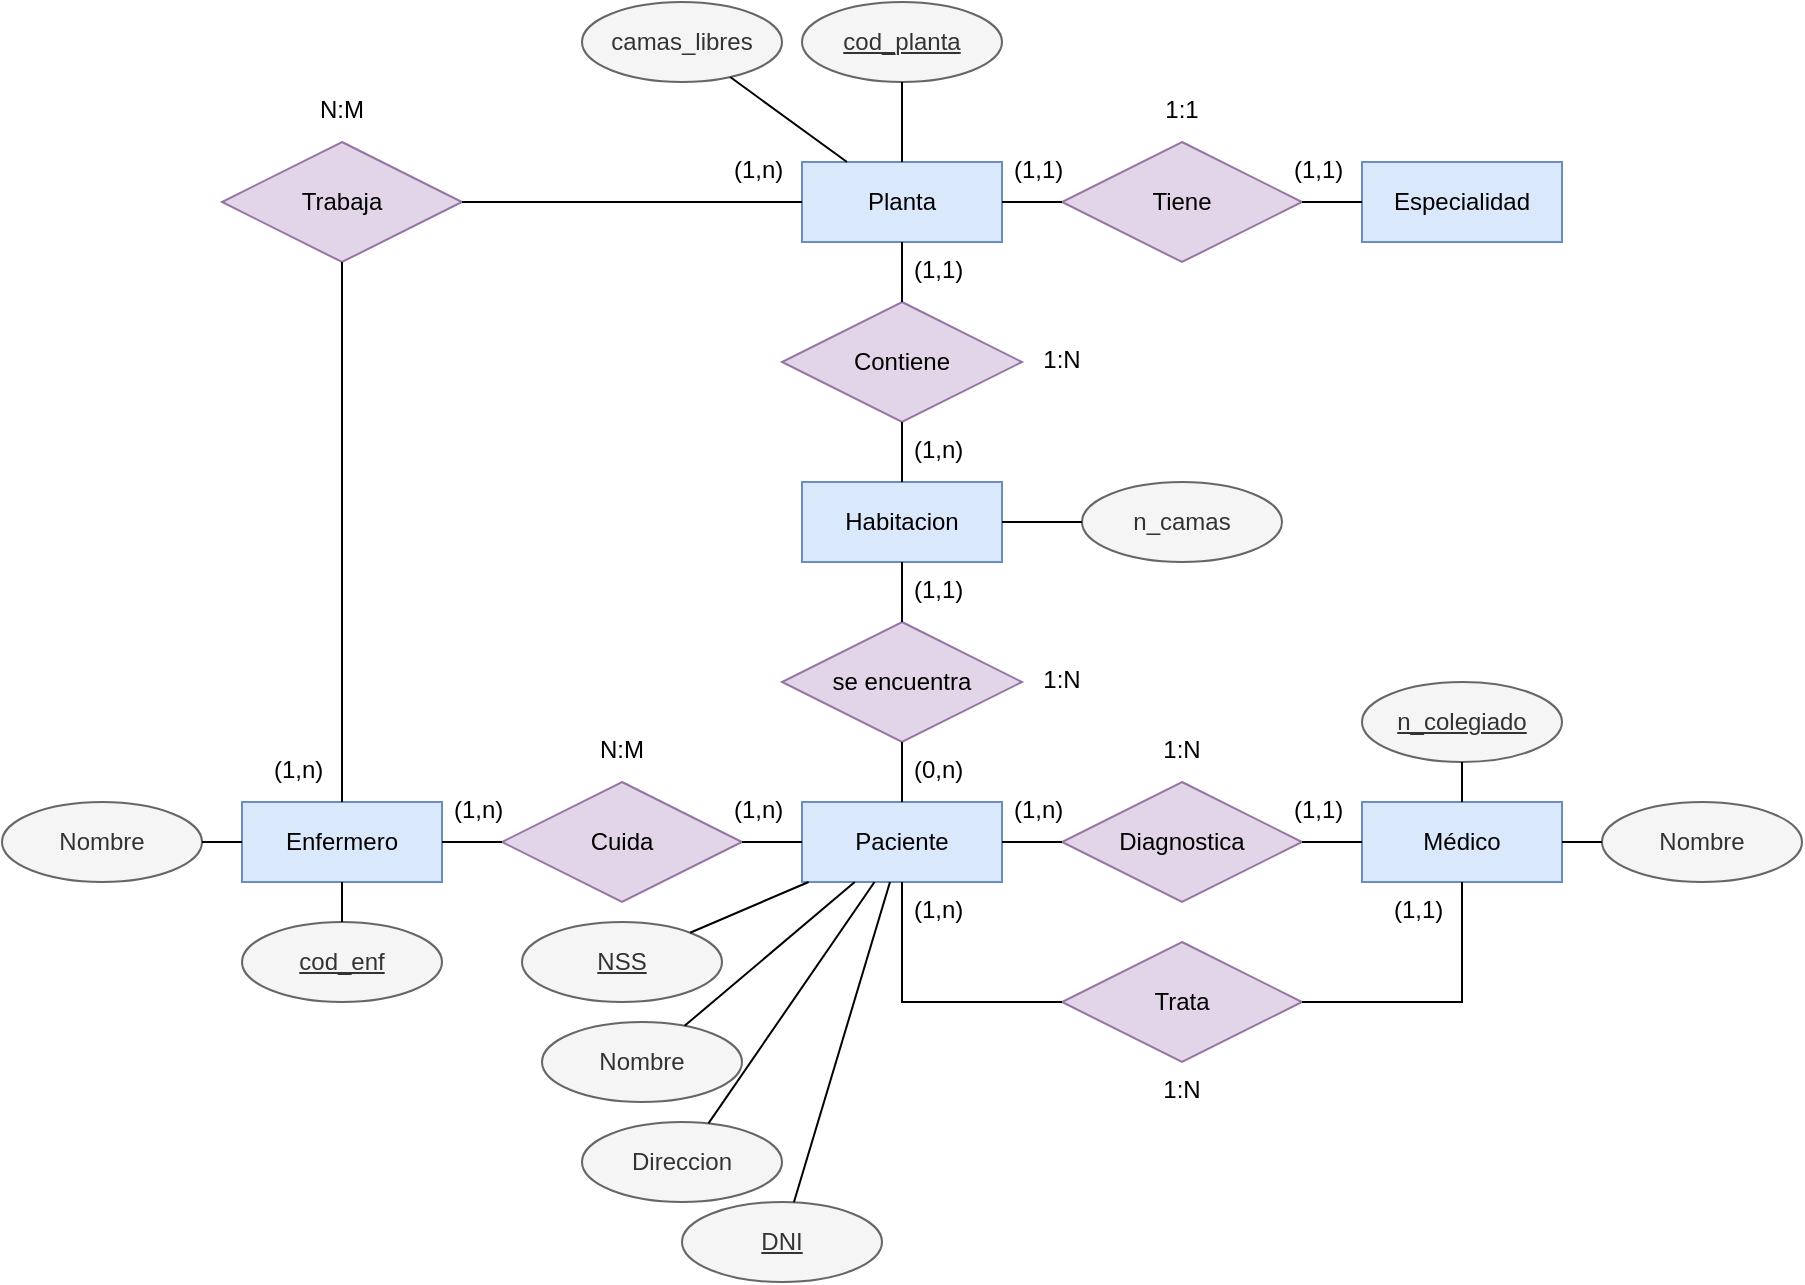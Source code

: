 <mxfile version="22.0.3" type="device">
  <diagram name="Página-1" id="czPzywDgHJZYvkQHceFs">
    <mxGraphModel dx="1480" dy="934" grid="1" gridSize="10" guides="1" tooltips="1" connect="1" arrows="1" fold="1" page="1" pageScale="1" pageWidth="1169" pageHeight="827" math="0" shadow="0">
      <root>
        <mxCell id="0" />
        <mxCell id="1" parent="0" />
        <mxCell id="I-ZUVzrB_iPhdITW-T-J-1" value="Planta" style="whiteSpace=wrap;html=1;align=center;fillColor=#dae8fc;strokeColor=#6c8ebf;" vertex="1" parent="1">
          <mxGeometry x="550" y="160" width="100" height="40" as="geometry" />
        </mxCell>
        <mxCell id="I-ZUVzrB_iPhdITW-T-J-2" value="Especialidad" style="whiteSpace=wrap;html=1;align=center;fillColor=#dae8fc;strokeColor=#6c8ebf;" vertex="1" parent="1">
          <mxGeometry x="830" y="160" width="100" height="40" as="geometry" />
        </mxCell>
        <mxCell id="I-ZUVzrB_iPhdITW-T-J-3" value="Habitacion" style="whiteSpace=wrap;html=1;align=center;fillColor=#dae8fc;strokeColor=#6c8ebf;" vertex="1" parent="1">
          <mxGeometry x="550" y="320" width="100" height="40" as="geometry" />
        </mxCell>
        <mxCell id="I-ZUVzrB_iPhdITW-T-J-4" value="Paciente" style="whiteSpace=wrap;html=1;align=center;fillColor=#dae8fc;strokeColor=#6c8ebf;" vertex="1" parent="1">
          <mxGeometry x="550" y="480" width="100" height="40" as="geometry" />
        </mxCell>
        <mxCell id="I-ZUVzrB_iPhdITW-T-J-5" value="Médico" style="whiteSpace=wrap;html=1;align=center;fillColor=#dae8fc;strokeColor=#6c8ebf;" vertex="1" parent="1">
          <mxGeometry x="830" y="480" width="100" height="40" as="geometry" />
        </mxCell>
        <mxCell id="I-ZUVzrB_iPhdITW-T-J-6" value="Enfermero" style="whiteSpace=wrap;html=1;align=center;fillColor=#dae8fc;strokeColor=#6c8ebf;" vertex="1" parent="1">
          <mxGeometry x="270" y="480" width="100" height="40" as="geometry" />
        </mxCell>
        <mxCell id="I-ZUVzrB_iPhdITW-T-J-7" value="Tiene" style="shape=rhombus;perimeter=rhombusPerimeter;whiteSpace=wrap;html=1;align=center;fillColor=#e1d5e7;strokeColor=#9673a6;" vertex="1" parent="1">
          <mxGeometry x="680" y="150" width="120" height="60" as="geometry" />
        </mxCell>
        <mxCell id="I-ZUVzrB_iPhdITW-T-J-8" value="Contiene" style="shape=rhombus;perimeter=rhombusPerimeter;whiteSpace=wrap;html=1;align=center;fillColor=#e1d5e7;strokeColor=#9673a6;" vertex="1" parent="1">
          <mxGeometry x="540" y="230" width="120" height="60" as="geometry" />
        </mxCell>
        <mxCell id="I-ZUVzrB_iPhdITW-T-J-9" value="se encuentra" style="shape=rhombus;perimeter=rhombusPerimeter;whiteSpace=wrap;html=1;align=center;fillColor=#e1d5e7;strokeColor=#9673a6;" vertex="1" parent="1">
          <mxGeometry x="540" y="390" width="120" height="60" as="geometry" />
        </mxCell>
        <mxCell id="I-ZUVzrB_iPhdITW-T-J-10" value="n_camas" style="ellipse;whiteSpace=wrap;html=1;align=center;fillColor=#f5f5f5;strokeColor=#666666;fontColor=#333333;" vertex="1" parent="1">
          <mxGeometry x="690" y="320" width="100" height="40" as="geometry" />
        </mxCell>
        <mxCell id="I-ZUVzrB_iPhdITW-T-J-11" value="Diagnostica" style="shape=rhombus;perimeter=rhombusPerimeter;whiteSpace=wrap;html=1;align=center;fillColor=#e1d5e7;strokeColor=#9673a6;" vertex="1" parent="1">
          <mxGeometry x="680" y="470" width="120" height="60" as="geometry" />
        </mxCell>
        <mxCell id="I-ZUVzrB_iPhdITW-T-J-12" value="" style="endArrow=none;html=1;rounded=0;" edge="1" parent="1" source="I-ZUVzrB_iPhdITW-T-J-3" target="I-ZUVzrB_iPhdITW-T-J-10">
          <mxGeometry relative="1" as="geometry">
            <mxPoint x="730" y="410" as="sourcePoint" />
            <mxPoint x="890" y="410" as="targetPoint" />
          </mxGeometry>
        </mxCell>
        <mxCell id="I-ZUVzrB_iPhdITW-T-J-13" value="Cuida" style="shape=rhombus;perimeter=rhombusPerimeter;whiteSpace=wrap;html=1;align=center;fillColor=#e1d5e7;strokeColor=#9673a6;" vertex="1" parent="1">
          <mxGeometry x="400" y="470" width="120" height="60" as="geometry" />
        </mxCell>
        <mxCell id="I-ZUVzrB_iPhdITW-T-J-14" value="Trabaja" style="shape=rhombus;perimeter=rhombusPerimeter;whiteSpace=wrap;html=1;align=center;fillColor=#e1d5e7;strokeColor=#9673a6;" vertex="1" parent="1">
          <mxGeometry x="260" y="150" width="120" height="60" as="geometry" />
        </mxCell>
        <mxCell id="I-ZUVzrB_iPhdITW-T-J-17" value="Trata" style="shape=rhombus;perimeter=rhombusPerimeter;whiteSpace=wrap;html=1;align=center;fillColor=#e1d5e7;strokeColor=#9673a6;" vertex="1" parent="1">
          <mxGeometry x="680" y="550" width="120" height="60" as="geometry" />
        </mxCell>
        <mxCell id="I-ZUVzrB_iPhdITW-T-J-18" value="" style="endArrow=none;html=1;rounded=0;" edge="1" parent="1" source="I-ZUVzrB_iPhdITW-T-J-17" target="I-ZUVzrB_iPhdITW-T-J-5">
          <mxGeometry relative="1" as="geometry">
            <mxPoint x="730" y="410" as="sourcePoint" />
            <mxPoint x="890" y="410" as="targetPoint" />
            <Array as="points">
              <mxPoint x="880" y="580" />
            </Array>
          </mxGeometry>
        </mxCell>
        <mxCell id="I-ZUVzrB_iPhdITW-T-J-19" value="" style="endArrow=none;html=1;rounded=0;" edge="1" parent="1" source="I-ZUVzrB_iPhdITW-T-J-4" target="I-ZUVzrB_iPhdITW-T-J-17">
          <mxGeometry relative="1" as="geometry">
            <mxPoint x="730" y="410" as="sourcePoint" />
            <mxPoint x="890" y="410" as="targetPoint" />
            <Array as="points">
              <mxPoint x="600" y="580" />
            </Array>
          </mxGeometry>
        </mxCell>
        <mxCell id="I-ZUVzrB_iPhdITW-T-J-20" value="" style="endArrow=none;html=1;rounded=0;" edge="1" parent="1" source="I-ZUVzrB_iPhdITW-T-J-11" target="I-ZUVzrB_iPhdITW-T-J-5">
          <mxGeometry relative="1" as="geometry">
            <mxPoint x="730" y="410" as="sourcePoint" />
            <mxPoint x="890" y="410" as="targetPoint" />
          </mxGeometry>
        </mxCell>
        <mxCell id="I-ZUVzrB_iPhdITW-T-J-21" value="" style="endArrow=none;html=1;rounded=0;" edge="1" parent="1" source="I-ZUVzrB_iPhdITW-T-J-11" target="I-ZUVzrB_iPhdITW-T-J-4">
          <mxGeometry relative="1" as="geometry">
            <mxPoint x="730" y="410" as="sourcePoint" />
            <mxPoint x="890" y="410" as="targetPoint" />
          </mxGeometry>
        </mxCell>
        <mxCell id="I-ZUVzrB_iPhdITW-T-J-22" value="" style="endArrow=none;html=1;rounded=0;" edge="1" parent="1" source="I-ZUVzrB_iPhdITW-T-J-4" target="I-ZUVzrB_iPhdITW-T-J-13">
          <mxGeometry relative="1" as="geometry">
            <mxPoint x="730" y="410" as="sourcePoint" />
            <mxPoint x="890" y="410" as="targetPoint" />
          </mxGeometry>
        </mxCell>
        <mxCell id="I-ZUVzrB_iPhdITW-T-J-23" value="" style="endArrow=none;html=1;rounded=0;" edge="1" parent="1" source="I-ZUVzrB_iPhdITW-T-J-13" target="I-ZUVzrB_iPhdITW-T-J-6">
          <mxGeometry relative="1" as="geometry">
            <mxPoint x="730" y="410" as="sourcePoint" />
            <mxPoint x="890" y="410" as="targetPoint" />
          </mxGeometry>
        </mxCell>
        <mxCell id="I-ZUVzrB_iPhdITW-T-J-24" value="" style="endArrow=none;html=1;rounded=0;" edge="1" parent="1" source="I-ZUVzrB_iPhdITW-T-J-6" target="I-ZUVzrB_iPhdITW-T-J-14">
          <mxGeometry relative="1" as="geometry">
            <mxPoint x="730" y="410" as="sourcePoint" />
            <mxPoint x="890" y="410" as="targetPoint" />
          </mxGeometry>
        </mxCell>
        <mxCell id="I-ZUVzrB_iPhdITW-T-J-25" value="" style="endArrow=none;html=1;rounded=0;" edge="1" parent="1" source="I-ZUVzrB_iPhdITW-T-J-14" target="I-ZUVzrB_iPhdITW-T-J-1">
          <mxGeometry relative="1" as="geometry">
            <mxPoint x="730" y="410" as="sourcePoint" />
            <mxPoint x="890" y="410" as="targetPoint" />
          </mxGeometry>
        </mxCell>
        <mxCell id="I-ZUVzrB_iPhdITW-T-J-27" value="" style="endArrow=none;html=1;rounded=0;" edge="1" parent="1" source="I-ZUVzrB_iPhdITW-T-J-1" target="I-ZUVzrB_iPhdITW-T-J-7">
          <mxGeometry relative="1" as="geometry">
            <mxPoint x="730" y="410" as="sourcePoint" />
            <mxPoint x="890" y="410" as="targetPoint" />
          </mxGeometry>
        </mxCell>
        <mxCell id="I-ZUVzrB_iPhdITW-T-J-28" value="" style="endArrow=none;html=1;rounded=0;" edge="1" parent="1" source="I-ZUVzrB_iPhdITW-T-J-2" target="I-ZUVzrB_iPhdITW-T-J-7">
          <mxGeometry relative="1" as="geometry">
            <mxPoint x="730" y="410" as="sourcePoint" />
            <mxPoint x="890" y="410" as="targetPoint" />
          </mxGeometry>
        </mxCell>
        <mxCell id="I-ZUVzrB_iPhdITW-T-J-29" value="" style="endArrow=none;html=1;rounded=0;" edge="1" parent="1" source="I-ZUVzrB_iPhdITW-T-J-8" target="I-ZUVzrB_iPhdITW-T-J-1">
          <mxGeometry relative="1" as="geometry">
            <mxPoint x="730" y="410" as="sourcePoint" />
            <mxPoint x="890" y="410" as="targetPoint" />
          </mxGeometry>
        </mxCell>
        <mxCell id="I-ZUVzrB_iPhdITW-T-J-30" value="" style="endArrow=none;html=1;rounded=0;" edge="1" parent="1" source="I-ZUVzrB_iPhdITW-T-J-8" target="I-ZUVzrB_iPhdITW-T-J-3">
          <mxGeometry relative="1" as="geometry">
            <mxPoint x="730" y="410" as="sourcePoint" />
            <mxPoint x="890" y="410" as="targetPoint" />
          </mxGeometry>
        </mxCell>
        <mxCell id="I-ZUVzrB_iPhdITW-T-J-31" value="" style="endArrow=none;html=1;rounded=0;" edge="1" parent="1" source="I-ZUVzrB_iPhdITW-T-J-9" target="I-ZUVzrB_iPhdITW-T-J-3">
          <mxGeometry relative="1" as="geometry">
            <mxPoint x="730" y="410" as="sourcePoint" />
            <mxPoint x="890" y="410" as="targetPoint" />
          </mxGeometry>
        </mxCell>
        <mxCell id="I-ZUVzrB_iPhdITW-T-J-32" value="" style="endArrow=none;html=1;rounded=0;" edge="1" parent="1" source="I-ZUVzrB_iPhdITW-T-J-4" target="I-ZUVzrB_iPhdITW-T-J-9">
          <mxGeometry relative="1" as="geometry">
            <mxPoint x="730" y="410" as="sourcePoint" />
            <mxPoint x="890" y="410" as="targetPoint" />
          </mxGeometry>
        </mxCell>
        <mxCell id="I-ZUVzrB_iPhdITW-T-J-33" value="(1,n)" style="text;strokeColor=none;fillColor=none;spacingLeft=4;spacingRight=4;overflow=hidden;rotatable=0;points=[[0,0.5],[1,0.5]];portConstraint=eastwest;fontSize=12;whiteSpace=wrap;html=1;" vertex="1" parent="1">
          <mxGeometry x="510" y="150" width="40" height="30" as="geometry" />
        </mxCell>
        <mxCell id="I-ZUVzrB_iPhdITW-T-J-34" value="(1,n)" style="text;strokeColor=none;fillColor=none;spacingLeft=4;spacingRight=4;overflow=hidden;rotatable=0;points=[[0,0.5],[1,0.5]];portConstraint=eastwest;fontSize=12;whiteSpace=wrap;html=1;" vertex="1" parent="1">
          <mxGeometry x="280" y="450" width="40" height="30" as="geometry" />
        </mxCell>
        <mxCell id="I-ZUVzrB_iPhdITW-T-J-35" value="(1,1)" style="text;strokeColor=none;fillColor=none;spacingLeft=4;spacingRight=4;overflow=hidden;rotatable=0;points=[[0,0.5],[1,0.5]];portConstraint=eastwest;fontSize=12;whiteSpace=wrap;html=1;" vertex="1" parent="1">
          <mxGeometry x="790" y="150" width="40" height="30" as="geometry" />
        </mxCell>
        <mxCell id="I-ZUVzrB_iPhdITW-T-J-36" value="(1,1)" style="text;strokeColor=none;fillColor=none;spacingLeft=4;spacingRight=4;overflow=hidden;rotatable=0;points=[[0,0.5],[1,0.5]];portConstraint=eastwest;fontSize=12;whiteSpace=wrap;html=1;" vertex="1" parent="1">
          <mxGeometry x="650" y="150" width="40" height="30" as="geometry" />
        </mxCell>
        <mxCell id="I-ZUVzrB_iPhdITW-T-J-37" value="1:1" style="text;strokeColor=none;fillColor=none;spacingLeft=4;spacingRight=4;overflow=hidden;rotatable=0;points=[[0,0.5],[1,0.5]];portConstraint=eastwest;fontSize=12;whiteSpace=wrap;html=1;align=center;" vertex="1" parent="1">
          <mxGeometry x="720" y="120" width="40" height="30" as="geometry" />
        </mxCell>
        <mxCell id="I-ZUVzrB_iPhdITW-T-J-38" value="N:M" style="text;strokeColor=none;fillColor=none;spacingLeft=4;spacingRight=4;overflow=hidden;rotatable=0;points=[[0,0.5],[1,0.5]];portConstraint=eastwest;fontSize=12;whiteSpace=wrap;html=1;align=center;" vertex="1" parent="1">
          <mxGeometry x="300" y="120" width="40" height="30" as="geometry" />
        </mxCell>
        <mxCell id="I-ZUVzrB_iPhdITW-T-J-39" value="(1,1)" style="text;strokeColor=none;fillColor=none;spacingLeft=4;spacingRight=4;overflow=hidden;rotatable=0;points=[[0,0.5],[1,0.5]];portConstraint=eastwest;fontSize=12;whiteSpace=wrap;html=1;" vertex="1" parent="1">
          <mxGeometry x="600" y="200" width="40" height="30" as="geometry" />
        </mxCell>
        <mxCell id="I-ZUVzrB_iPhdITW-T-J-40" value="(1,n)" style="text;strokeColor=none;fillColor=none;spacingLeft=4;spacingRight=4;overflow=hidden;rotatable=0;points=[[0,0.5],[1,0.5]];portConstraint=eastwest;fontSize=12;whiteSpace=wrap;html=1;" vertex="1" parent="1">
          <mxGeometry x="600" y="290" width="40" height="30" as="geometry" />
        </mxCell>
        <mxCell id="I-ZUVzrB_iPhdITW-T-J-41" value="(0,n)" style="text;strokeColor=none;fillColor=none;spacingLeft=4;spacingRight=4;overflow=hidden;rotatable=0;points=[[0,0.5],[1,0.5]];portConstraint=eastwest;fontSize=12;whiteSpace=wrap;html=1;" vertex="1" parent="1">
          <mxGeometry x="600" y="450" width="40" height="30" as="geometry" />
        </mxCell>
        <mxCell id="I-ZUVzrB_iPhdITW-T-J-43" value="(1,1)" style="text;strokeColor=none;fillColor=none;spacingLeft=4;spacingRight=4;overflow=hidden;rotatable=0;points=[[0,0.5],[1,0.5]];portConstraint=eastwest;fontSize=12;whiteSpace=wrap;html=1;" vertex="1" parent="1">
          <mxGeometry x="600" y="360" width="40" height="30" as="geometry" />
        </mxCell>
        <mxCell id="I-ZUVzrB_iPhdITW-T-J-44" value="(1,1)" style="text;strokeColor=none;fillColor=none;spacingLeft=4;spacingRight=4;overflow=hidden;rotatable=0;points=[[0,0.5],[1,0.5]];portConstraint=eastwest;fontSize=12;whiteSpace=wrap;html=1;" vertex="1" parent="1">
          <mxGeometry x="790" y="470" width="40" height="30" as="geometry" />
        </mxCell>
        <mxCell id="I-ZUVzrB_iPhdITW-T-J-45" value="(1,n)" style="text;strokeColor=none;fillColor=none;spacingLeft=4;spacingRight=4;overflow=hidden;rotatable=0;points=[[0,0.5],[1,0.5]];portConstraint=eastwest;fontSize=12;whiteSpace=wrap;html=1;" vertex="1" parent="1">
          <mxGeometry x="650" y="470" width="40" height="30" as="geometry" />
        </mxCell>
        <mxCell id="I-ZUVzrB_iPhdITW-T-J-46" value="(1,n)" style="text;strokeColor=none;fillColor=none;spacingLeft=4;spacingRight=4;overflow=hidden;rotatable=0;points=[[0,0.5],[1,0.5]];portConstraint=eastwest;fontSize=12;whiteSpace=wrap;html=1;" vertex="1" parent="1">
          <mxGeometry x="600" y="520" width="40" height="30" as="geometry" />
        </mxCell>
        <mxCell id="I-ZUVzrB_iPhdITW-T-J-48" value="(1,1)" style="text;strokeColor=none;fillColor=none;spacingLeft=4;spacingRight=4;overflow=hidden;rotatable=0;points=[[0,0.5],[1,0.5]];portConstraint=eastwest;fontSize=12;whiteSpace=wrap;html=1;" vertex="1" parent="1">
          <mxGeometry x="840" y="520" width="40" height="30" as="geometry" />
        </mxCell>
        <mxCell id="I-ZUVzrB_iPhdITW-T-J-49" value="1:N" style="text;strokeColor=none;fillColor=none;spacingLeft=4;spacingRight=4;overflow=hidden;rotatable=0;points=[[0,0.5],[1,0.5]];portConstraint=eastwest;fontSize=12;whiteSpace=wrap;html=1;align=center;" vertex="1" parent="1">
          <mxGeometry x="720" y="440" width="40" height="30" as="geometry" />
        </mxCell>
        <mxCell id="I-ZUVzrB_iPhdITW-T-J-50" value="1:N" style="text;strokeColor=none;fillColor=none;spacingLeft=4;spacingRight=4;overflow=hidden;rotatable=0;points=[[0,0.5],[1,0.5]];portConstraint=eastwest;fontSize=12;whiteSpace=wrap;html=1;align=center;" vertex="1" parent="1">
          <mxGeometry x="720" y="610" width="40" height="30" as="geometry" />
        </mxCell>
        <mxCell id="I-ZUVzrB_iPhdITW-T-J-51" value="(1,n)" style="text;strokeColor=none;fillColor=none;spacingLeft=4;spacingRight=4;overflow=hidden;rotatable=0;points=[[0,0.5],[1,0.5]];portConstraint=eastwest;fontSize=12;whiteSpace=wrap;html=1;" vertex="1" parent="1">
          <mxGeometry x="510" y="470" width="40" height="30" as="geometry" />
        </mxCell>
        <mxCell id="I-ZUVzrB_iPhdITW-T-J-52" value="(1,n)" style="text;strokeColor=none;fillColor=none;spacingLeft=4;spacingRight=4;overflow=hidden;rotatable=0;points=[[0,0.5],[1,0.5]];portConstraint=eastwest;fontSize=12;whiteSpace=wrap;html=1;" vertex="1" parent="1">
          <mxGeometry x="370" y="470" width="40" height="30" as="geometry" />
        </mxCell>
        <mxCell id="I-ZUVzrB_iPhdITW-T-J-53" value="N:M" style="text;strokeColor=none;fillColor=none;spacingLeft=4;spacingRight=4;overflow=hidden;rotatable=0;points=[[0,0.5],[1,0.5]];portConstraint=eastwest;fontSize=12;whiteSpace=wrap;html=1;align=center;" vertex="1" parent="1">
          <mxGeometry x="440" y="440" width="40" height="30" as="geometry" />
        </mxCell>
        <mxCell id="I-ZUVzrB_iPhdITW-T-J-54" value="1:N" style="text;strokeColor=none;fillColor=none;spacingLeft=4;spacingRight=4;overflow=hidden;rotatable=0;points=[[0,0.5],[1,0.5]];portConstraint=eastwest;fontSize=12;whiteSpace=wrap;html=1;align=center;" vertex="1" parent="1">
          <mxGeometry x="660" y="405" width="40" height="30" as="geometry" />
        </mxCell>
        <mxCell id="I-ZUVzrB_iPhdITW-T-J-55" value="1:N" style="text;strokeColor=none;fillColor=none;spacingLeft=4;spacingRight=4;overflow=hidden;rotatable=0;points=[[0,0.5],[1,0.5]];portConstraint=eastwest;fontSize=12;whiteSpace=wrap;html=1;align=center;" vertex="1" parent="1">
          <mxGeometry x="660" y="245" width="40" height="30" as="geometry" />
        </mxCell>
        <mxCell id="I-ZUVzrB_iPhdITW-T-J-56" value="camas_libres" style="ellipse;whiteSpace=wrap;html=1;align=center;fillColor=#f5f5f5;fontColor=#333333;strokeColor=#666666;" vertex="1" parent="1">
          <mxGeometry x="440" y="80" width="100" height="40" as="geometry" />
        </mxCell>
        <mxCell id="I-ZUVzrB_iPhdITW-T-J-58" value="" style="endArrow=none;html=1;rounded=0;" edge="1" parent="1" source="I-ZUVzrB_iPhdITW-T-J-1" target="I-ZUVzrB_iPhdITW-T-J-56">
          <mxGeometry relative="1" as="geometry">
            <mxPoint x="600" y="300" as="sourcePoint" />
            <mxPoint x="760" y="300" as="targetPoint" />
          </mxGeometry>
        </mxCell>
        <mxCell id="I-ZUVzrB_iPhdITW-T-J-59" value="cod_planta" style="ellipse;whiteSpace=wrap;html=1;align=center;fontStyle=4;fillColor=#f5f5f5;fontColor=#333333;strokeColor=#666666;" vertex="1" parent="1">
          <mxGeometry x="550" y="80" width="100" height="40" as="geometry" />
        </mxCell>
        <mxCell id="I-ZUVzrB_iPhdITW-T-J-60" value="" style="endArrow=none;html=1;rounded=0;" edge="1" parent="1" source="I-ZUVzrB_iPhdITW-T-J-1" target="I-ZUVzrB_iPhdITW-T-J-59">
          <mxGeometry relative="1" as="geometry">
            <mxPoint x="600" y="300" as="sourcePoint" />
            <mxPoint x="760" y="300" as="targetPoint" />
          </mxGeometry>
        </mxCell>
        <mxCell id="I-ZUVzrB_iPhdITW-T-J-61" value="n_colegiado" style="ellipse;whiteSpace=wrap;html=1;align=center;fontStyle=4;fillColor=#f5f5f5;strokeColor=#666666;fontColor=#333333;" vertex="1" parent="1">
          <mxGeometry x="830" y="420" width="100" height="40" as="geometry" />
        </mxCell>
        <mxCell id="I-ZUVzrB_iPhdITW-T-J-62" value="Nombre" style="ellipse;whiteSpace=wrap;html=1;align=center;fillColor=#f5f5f5;fontColor=#333333;strokeColor=#666666;" vertex="1" parent="1">
          <mxGeometry x="950" y="480" width="100" height="40" as="geometry" />
        </mxCell>
        <mxCell id="I-ZUVzrB_iPhdITW-T-J-64" value="NSS" style="ellipse;whiteSpace=wrap;html=1;align=center;fontStyle=4;fillColor=#f5f5f5;fontColor=#333333;strokeColor=#666666;" vertex="1" parent="1">
          <mxGeometry x="410" y="540" width="100" height="40" as="geometry" />
        </mxCell>
        <mxCell id="I-ZUVzrB_iPhdITW-T-J-65" value="Nombre" style="ellipse;whiteSpace=wrap;html=1;align=center;fillColor=#f5f5f5;fontColor=#333333;strokeColor=#666666;" vertex="1" parent="1">
          <mxGeometry x="420" y="590" width="100" height="40" as="geometry" />
        </mxCell>
        <mxCell id="I-ZUVzrB_iPhdITW-T-J-66" value="Direccion" style="ellipse;whiteSpace=wrap;html=1;align=center;fillColor=#f5f5f5;fontColor=#333333;strokeColor=#666666;" vertex="1" parent="1">
          <mxGeometry x="440" y="640" width="100" height="40" as="geometry" />
        </mxCell>
        <mxCell id="I-ZUVzrB_iPhdITW-T-J-67" style="edgeStyle=orthogonalEdgeStyle;rounded=0;orthogonalLoop=1;jettySize=auto;html=1;exitX=0.5;exitY=1;exitDx=0;exitDy=0;" edge="1" parent="1" source="I-ZUVzrB_iPhdITW-T-J-66" target="I-ZUVzrB_iPhdITW-T-J-66">
          <mxGeometry relative="1" as="geometry" />
        </mxCell>
        <mxCell id="I-ZUVzrB_iPhdITW-T-J-69" value="DNI" style="ellipse;whiteSpace=wrap;html=1;align=center;fontStyle=4;fillColor=#f5f5f5;fontColor=#333333;strokeColor=#666666;" vertex="1" parent="1">
          <mxGeometry x="490" y="680" width="100" height="40" as="geometry" />
        </mxCell>
        <mxCell id="I-ZUVzrB_iPhdITW-T-J-70" value="" style="endArrow=none;html=1;rounded=0;" edge="1" parent="1" source="I-ZUVzrB_iPhdITW-T-J-64" target="I-ZUVzrB_iPhdITW-T-J-4">
          <mxGeometry relative="1" as="geometry">
            <mxPoint x="530" y="560" as="sourcePoint" />
            <mxPoint x="690" y="560" as="targetPoint" />
          </mxGeometry>
        </mxCell>
        <mxCell id="I-ZUVzrB_iPhdITW-T-J-71" value="" style="endArrow=none;html=1;rounded=0;" edge="1" parent="1" source="I-ZUVzrB_iPhdITW-T-J-65" target="I-ZUVzrB_iPhdITW-T-J-4">
          <mxGeometry relative="1" as="geometry">
            <mxPoint x="530" y="560" as="sourcePoint" />
            <mxPoint x="690" y="560" as="targetPoint" />
          </mxGeometry>
        </mxCell>
        <mxCell id="I-ZUVzrB_iPhdITW-T-J-72" value="" style="endArrow=none;html=1;rounded=0;" edge="1" parent="1" source="I-ZUVzrB_iPhdITW-T-J-66" target="I-ZUVzrB_iPhdITW-T-J-4">
          <mxGeometry relative="1" as="geometry">
            <mxPoint x="530" y="560" as="sourcePoint" />
            <mxPoint x="690" y="560" as="targetPoint" />
          </mxGeometry>
        </mxCell>
        <mxCell id="I-ZUVzrB_iPhdITW-T-J-73" value="" style="endArrow=none;html=1;rounded=0;" edge="1" parent="1" source="I-ZUVzrB_iPhdITW-T-J-69" target="I-ZUVzrB_iPhdITW-T-J-4">
          <mxGeometry relative="1" as="geometry">
            <mxPoint x="530" y="560" as="sourcePoint" />
            <mxPoint x="690" y="560" as="targetPoint" />
          </mxGeometry>
        </mxCell>
        <mxCell id="I-ZUVzrB_iPhdITW-T-J-74" value="Nombre" style="ellipse;whiteSpace=wrap;html=1;align=center;fillColor=#f5f5f5;fontColor=#333333;strokeColor=#666666;" vertex="1" parent="1">
          <mxGeometry x="150" y="480" width="100" height="40" as="geometry" />
        </mxCell>
        <mxCell id="I-ZUVzrB_iPhdITW-T-J-75" value="cod_enf" style="ellipse;whiteSpace=wrap;html=1;align=center;fontStyle=4;fillColor=#f5f5f5;fontColor=#333333;strokeColor=#666666;" vertex="1" parent="1">
          <mxGeometry x="270" y="540" width="100" height="40" as="geometry" />
        </mxCell>
        <mxCell id="I-ZUVzrB_iPhdITW-T-J-76" value="" style="endArrow=none;html=1;rounded=0;" edge="1" parent="1" source="I-ZUVzrB_iPhdITW-T-J-6" target="I-ZUVzrB_iPhdITW-T-J-75">
          <mxGeometry relative="1" as="geometry">
            <mxPoint x="410" y="470" as="sourcePoint" />
            <mxPoint x="570" y="470" as="targetPoint" />
          </mxGeometry>
        </mxCell>
        <mxCell id="I-ZUVzrB_iPhdITW-T-J-77" value="" style="endArrow=none;html=1;rounded=0;" edge="1" parent="1" source="I-ZUVzrB_iPhdITW-T-J-74" target="I-ZUVzrB_iPhdITW-T-J-6">
          <mxGeometry relative="1" as="geometry">
            <mxPoint x="410" y="470" as="sourcePoint" />
            <mxPoint x="570" y="470" as="targetPoint" />
          </mxGeometry>
        </mxCell>
        <mxCell id="I-ZUVzrB_iPhdITW-T-J-78" value="" style="endArrow=none;html=1;rounded=0;" edge="1" parent="1" source="I-ZUVzrB_iPhdITW-T-J-5" target="I-ZUVzrB_iPhdITW-T-J-61">
          <mxGeometry relative="1" as="geometry">
            <mxPoint x="440" y="330" as="sourcePoint" />
            <mxPoint x="600" y="330" as="targetPoint" />
          </mxGeometry>
        </mxCell>
        <mxCell id="I-ZUVzrB_iPhdITW-T-J-79" value="" style="endArrow=none;html=1;rounded=0;" edge="1" parent="1" source="I-ZUVzrB_iPhdITW-T-J-5" target="I-ZUVzrB_iPhdITW-T-J-62">
          <mxGeometry relative="1" as="geometry">
            <mxPoint x="440" y="330" as="sourcePoint" />
            <mxPoint x="600" y="330" as="targetPoint" />
          </mxGeometry>
        </mxCell>
      </root>
    </mxGraphModel>
  </diagram>
</mxfile>
